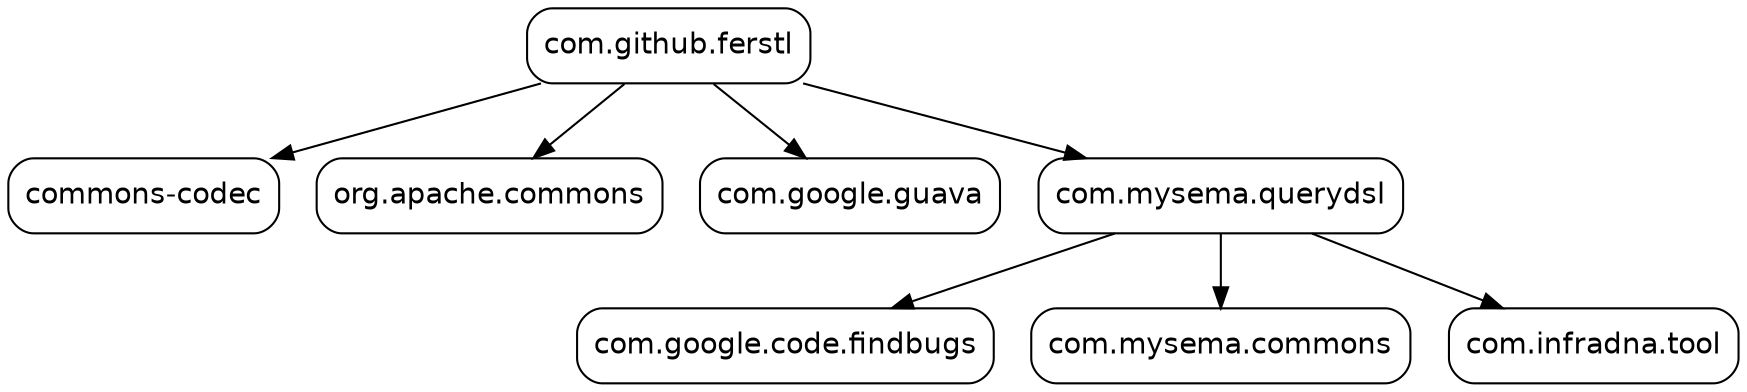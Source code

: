 digraph "module-3" {
  node [shape="box",style="rounded",fontname="Helvetica",fontsize="14"]
  edge [fontsize="10",fontname="Helvetica"]

  // Node Definitions:
  "com.github.ferstl:compile"[label=<<font point-size="14">com.github.ferstl</font>>]
  "commons-codec:compile"[label=<<font point-size="14">commons-codec</font>>]
  "org.apache.commons:compile"[label=<<font point-size="14">org.apache.commons</font>>]
  "com.google.guava:compile"[label=<<font point-size="14">com.google.guava</font>>]
  "com.mysema.querydsl:compile"[label=<<font point-size="14">com.mysema.querydsl</font>>]
  "com.google.code.findbugs:compile"[label=<<font point-size="14">com.google.code.findbugs</font>>]
  "com.mysema.commons:compile"[label=<<font point-size="14">com.mysema.commons</font>>]
  "com.infradna.tool:compile"[label=<<font point-size="14">com.infradna.tool</font>>]

  // Edge Definitions:
  "com.github.ferstl:compile" -> "commons-codec:compile"
  "com.github.ferstl:compile" -> "org.apache.commons:compile"
  "com.github.ferstl:compile" -> "com.google.guava:compile"
  "com.mysema.querydsl:compile" -> "com.google.code.findbugs:compile"
  "com.mysema.querydsl:compile" -> "com.mysema.commons:compile"
  "com.mysema.querydsl:compile" -> "com.infradna.tool:compile"
  "com.github.ferstl:compile" -> "com.mysema.querydsl:compile"
}
